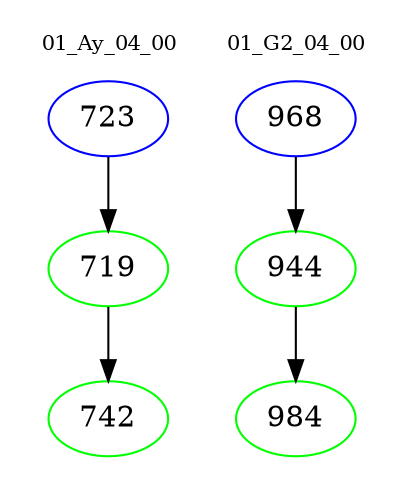 digraph{
subgraph cluster_0 {
color = white
label = "01_Ay_04_00";
fontsize=10;
T0_723 [label="723", color="blue"]
T0_723 -> T0_719 [color="black"]
T0_719 [label="719", color="green"]
T0_719 -> T0_742 [color="black"]
T0_742 [label="742", color="green"]
}
subgraph cluster_1 {
color = white
label = "01_G2_04_00";
fontsize=10;
T1_968 [label="968", color="blue"]
T1_968 -> T1_944 [color="black"]
T1_944 [label="944", color="green"]
T1_944 -> T1_984 [color="black"]
T1_984 [label="984", color="green"]
}
}
